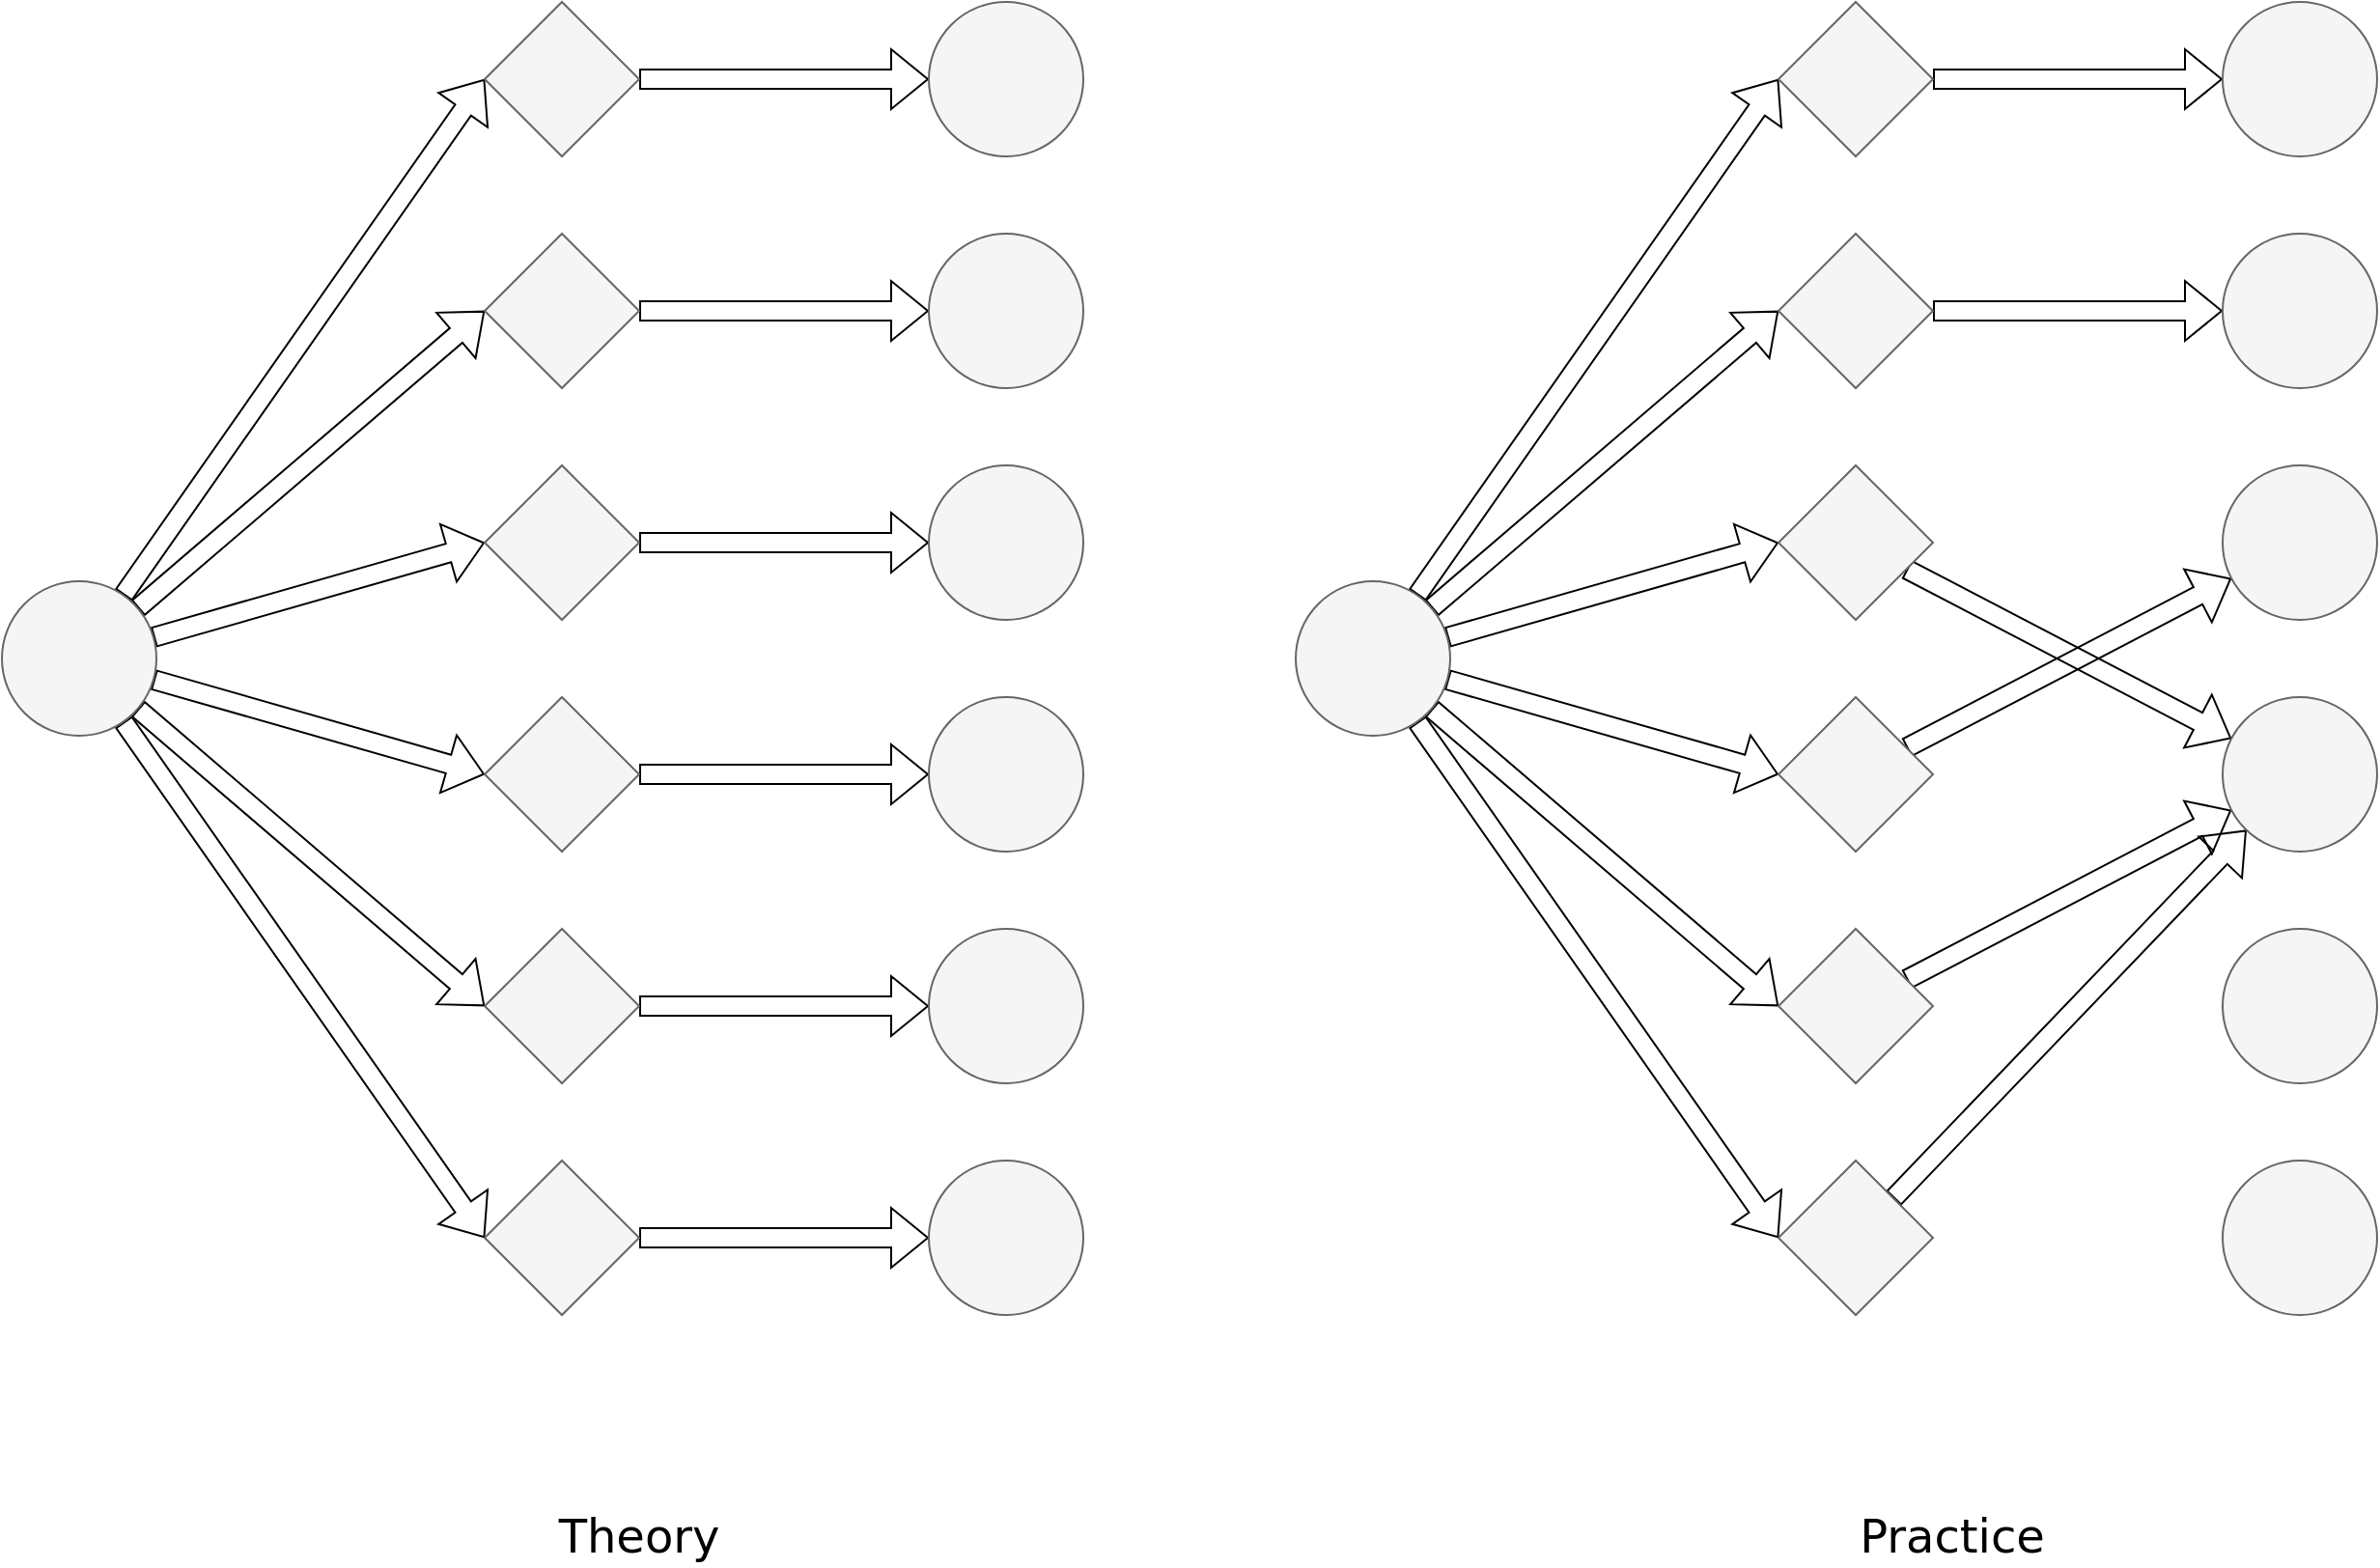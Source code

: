 <mxfile version="18.0.1" type="device"><diagram id="TFlqDwuUzHBcYzw2wpk7" name="Page-1"><mxGraphModel dx="1394" dy="817" grid="1" gridSize="10" guides="1" tooltips="1" connect="1" arrows="1" fold="1" page="1" pageScale="1" pageWidth="1169" pageHeight="827" math="0" shadow="0"><root><mxCell id="0"/><mxCell id="1" parent="0"/><mxCell id="gqNb9kd4nwpK1CoOvEK1-23" style="rounded=0;orthogonalLoop=1;jettySize=auto;html=1;shape=flexArrow;entryX=0;entryY=0.5;entryDx=0;entryDy=0;" edge="1" parent="1" source="gqNb9kd4nwpK1CoOvEK1-10" target="gqNb9kd4nwpK1CoOvEK1-16"><mxGeometry relative="1" as="geometry"/></mxCell><mxCell id="gqNb9kd4nwpK1CoOvEK1-24" style="edgeStyle=none;shape=flexArrow;rounded=0;orthogonalLoop=1;jettySize=auto;html=1;entryX=0;entryY=0.5;entryDx=0;entryDy=0;" edge="1" parent="1" source="gqNb9kd4nwpK1CoOvEK1-10" target="gqNb9kd4nwpK1CoOvEK1-11"><mxGeometry relative="1" as="geometry"/></mxCell><mxCell id="gqNb9kd4nwpK1CoOvEK1-25" style="edgeStyle=none;shape=flexArrow;rounded=0;orthogonalLoop=1;jettySize=auto;html=1;entryX=0;entryY=0.5;entryDx=0;entryDy=0;" edge="1" parent="1" source="gqNb9kd4nwpK1CoOvEK1-10" target="gqNb9kd4nwpK1CoOvEK1-12"><mxGeometry relative="1" as="geometry"/></mxCell><mxCell id="gqNb9kd4nwpK1CoOvEK1-26" style="edgeStyle=none;shape=flexArrow;rounded=0;orthogonalLoop=1;jettySize=auto;html=1;entryX=0;entryY=0.5;entryDx=0;entryDy=0;" edge="1" parent="1" source="gqNb9kd4nwpK1CoOvEK1-10" target="gqNb9kd4nwpK1CoOvEK1-13"><mxGeometry relative="1" as="geometry"/></mxCell><mxCell id="gqNb9kd4nwpK1CoOvEK1-27" style="edgeStyle=none;shape=flexArrow;rounded=0;orthogonalLoop=1;jettySize=auto;html=1;entryX=0;entryY=0.5;entryDx=0;entryDy=0;" edge="1" parent="1" source="gqNb9kd4nwpK1CoOvEK1-10" target="gqNb9kd4nwpK1CoOvEK1-14"><mxGeometry relative="1" as="geometry"/></mxCell><mxCell id="gqNb9kd4nwpK1CoOvEK1-28" style="edgeStyle=none;shape=flexArrow;rounded=0;orthogonalLoop=1;jettySize=auto;html=1;entryX=0;entryY=0.5;entryDx=0;entryDy=0;" edge="1" parent="1" source="gqNb9kd4nwpK1CoOvEK1-10" target="gqNb9kd4nwpK1CoOvEK1-15"><mxGeometry relative="1" as="geometry"/></mxCell><mxCell id="gqNb9kd4nwpK1CoOvEK1-10" value="" style="ellipse;whiteSpace=wrap;html=1;aspect=fixed;fillColor=#f5f5f5;fontColor=#333333;strokeColor=#666666;" vertex="1" parent="1"><mxGeometry x="140" y="390" width="80" height="80" as="geometry"/></mxCell><mxCell id="gqNb9kd4nwpK1CoOvEK1-30" style="edgeStyle=none;shape=flexArrow;rounded=0;orthogonalLoop=1;jettySize=auto;html=1;" edge="1" parent="1" source="gqNb9kd4nwpK1CoOvEK1-11" target="gqNb9kd4nwpK1CoOvEK1-18"><mxGeometry relative="1" as="geometry"/></mxCell><mxCell id="gqNb9kd4nwpK1CoOvEK1-11" value="" style="rhombus;whiteSpace=wrap;html=1;fillColor=#f5f5f5;fontColor=#333333;strokeColor=#666666;" vertex="1" parent="1"><mxGeometry x="390" y="210" width="80" height="80" as="geometry"/></mxCell><mxCell id="gqNb9kd4nwpK1CoOvEK1-31" style="edgeStyle=none;shape=flexArrow;rounded=0;orthogonalLoop=1;jettySize=auto;html=1;" edge="1" parent="1" source="gqNb9kd4nwpK1CoOvEK1-12" target="gqNb9kd4nwpK1CoOvEK1-19"><mxGeometry relative="1" as="geometry"/></mxCell><mxCell id="gqNb9kd4nwpK1CoOvEK1-12" value="" style="rhombus;whiteSpace=wrap;html=1;fillColor=#f5f5f5;fontColor=#333333;strokeColor=#666666;" vertex="1" parent="1"><mxGeometry x="390" y="330" width="80" height="80" as="geometry"/></mxCell><mxCell id="gqNb9kd4nwpK1CoOvEK1-32" style="edgeStyle=none;shape=flexArrow;rounded=0;orthogonalLoop=1;jettySize=auto;html=1;" edge="1" parent="1" source="gqNb9kd4nwpK1CoOvEK1-13" target="gqNb9kd4nwpK1CoOvEK1-20"><mxGeometry relative="1" as="geometry"/></mxCell><mxCell id="gqNb9kd4nwpK1CoOvEK1-13" value="" style="rhombus;whiteSpace=wrap;html=1;fillColor=#f5f5f5;fontColor=#333333;strokeColor=#666666;" vertex="1" parent="1"><mxGeometry x="390" y="450" width="80" height="80" as="geometry"/></mxCell><mxCell id="gqNb9kd4nwpK1CoOvEK1-33" style="edgeStyle=none;shape=flexArrow;rounded=0;orthogonalLoop=1;jettySize=auto;html=1;" edge="1" parent="1" source="gqNb9kd4nwpK1CoOvEK1-14" target="gqNb9kd4nwpK1CoOvEK1-21"><mxGeometry relative="1" as="geometry"/></mxCell><mxCell id="gqNb9kd4nwpK1CoOvEK1-14" value="" style="rhombus;whiteSpace=wrap;html=1;fillColor=#f5f5f5;fontColor=#333333;strokeColor=#666666;" vertex="1" parent="1"><mxGeometry x="390" y="570" width="80" height="80" as="geometry"/></mxCell><mxCell id="gqNb9kd4nwpK1CoOvEK1-34" style="edgeStyle=none;shape=flexArrow;rounded=0;orthogonalLoop=1;jettySize=auto;html=1;" edge="1" parent="1" source="gqNb9kd4nwpK1CoOvEK1-15" target="gqNb9kd4nwpK1CoOvEK1-22"><mxGeometry relative="1" as="geometry"/></mxCell><mxCell id="gqNb9kd4nwpK1CoOvEK1-15" value="" style="rhombus;whiteSpace=wrap;html=1;fillColor=#f5f5f5;fontColor=#333333;strokeColor=#666666;" vertex="1" parent="1"><mxGeometry x="390" y="690" width="80" height="80" as="geometry"/></mxCell><mxCell id="gqNb9kd4nwpK1CoOvEK1-29" style="edgeStyle=none;shape=flexArrow;rounded=0;orthogonalLoop=1;jettySize=auto;html=1;" edge="1" parent="1" source="gqNb9kd4nwpK1CoOvEK1-16" target="gqNb9kd4nwpK1CoOvEK1-17"><mxGeometry relative="1" as="geometry"/></mxCell><mxCell id="gqNb9kd4nwpK1CoOvEK1-16" value="" style="rhombus;whiteSpace=wrap;html=1;fillColor=#f5f5f5;fontColor=#333333;strokeColor=#666666;" vertex="1" parent="1"><mxGeometry x="390" y="90" width="80" height="80" as="geometry"/></mxCell><mxCell id="gqNb9kd4nwpK1CoOvEK1-17" value="" style="ellipse;whiteSpace=wrap;html=1;aspect=fixed;fillColor=#f5f5f5;fontColor=#333333;strokeColor=#666666;" vertex="1" parent="1"><mxGeometry x="620" y="90" width="80" height="80" as="geometry"/></mxCell><mxCell id="gqNb9kd4nwpK1CoOvEK1-18" value="" style="ellipse;whiteSpace=wrap;html=1;aspect=fixed;fillColor=#f5f5f5;fontColor=#333333;strokeColor=#666666;" vertex="1" parent="1"><mxGeometry x="620" y="210" width="80" height="80" as="geometry"/></mxCell><mxCell id="gqNb9kd4nwpK1CoOvEK1-19" value="" style="ellipse;whiteSpace=wrap;html=1;aspect=fixed;fillColor=#f5f5f5;fontColor=#333333;strokeColor=#666666;" vertex="1" parent="1"><mxGeometry x="620" y="330" width="80" height="80" as="geometry"/></mxCell><mxCell id="gqNb9kd4nwpK1CoOvEK1-20" value="" style="ellipse;whiteSpace=wrap;html=1;aspect=fixed;fillColor=#f5f5f5;fontColor=#333333;strokeColor=#666666;" vertex="1" parent="1"><mxGeometry x="620" y="450" width="80" height="80" as="geometry"/></mxCell><mxCell id="gqNb9kd4nwpK1CoOvEK1-21" value="" style="ellipse;whiteSpace=wrap;html=1;aspect=fixed;fillColor=#f5f5f5;fontColor=#333333;strokeColor=#666666;" vertex="1" parent="1"><mxGeometry x="620" y="570" width="80" height="80" as="geometry"/></mxCell><mxCell id="gqNb9kd4nwpK1CoOvEK1-22" value="" style="ellipse;whiteSpace=wrap;html=1;aspect=fixed;fillColor=#f5f5f5;fontColor=#333333;strokeColor=#666666;" vertex="1" parent="1"><mxGeometry x="620" y="690" width="80" height="80" as="geometry"/></mxCell><mxCell id="gqNb9kd4nwpK1CoOvEK1-35" style="rounded=0;orthogonalLoop=1;jettySize=auto;html=1;shape=flexArrow;entryX=0;entryY=0.5;entryDx=0;entryDy=0;" edge="1" parent="1" source="gqNb9kd4nwpK1CoOvEK1-41" target="gqNb9kd4nwpK1CoOvEK1-53"><mxGeometry relative="1" as="geometry"/></mxCell><mxCell id="gqNb9kd4nwpK1CoOvEK1-36" style="edgeStyle=none;shape=flexArrow;rounded=0;orthogonalLoop=1;jettySize=auto;html=1;entryX=0;entryY=0.5;entryDx=0;entryDy=0;" edge="1" parent="1" source="gqNb9kd4nwpK1CoOvEK1-41" target="gqNb9kd4nwpK1CoOvEK1-43"><mxGeometry relative="1" as="geometry"/></mxCell><mxCell id="gqNb9kd4nwpK1CoOvEK1-37" style="edgeStyle=none;shape=flexArrow;rounded=0;orthogonalLoop=1;jettySize=auto;html=1;entryX=0;entryY=0.5;entryDx=0;entryDy=0;" edge="1" parent="1" source="gqNb9kd4nwpK1CoOvEK1-41" target="gqNb9kd4nwpK1CoOvEK1-45"><mxGeometry relative="1" as="geometry"/></mxCell><mxCell id="gqNb9kd4nwpK1CoOvEK1-38" style="edgeStyle=none;shape=flexArrow;rounded=0;orthogonalLoop=1;jettySize=auto;html=1;entryX=0;entryY=0.5;entryDx=0;entryDy=0;" edge="1" parent="1" source="gqNb9kd4nwpK1CoOvEK1-41" target="gqNb9kd4nwpK1CoOvEK1-47"><mxGeometry relative="1" as="geometry"/></mxCell><mxCell id="gqNb9kd4nwpK1CoOvEK1-39" style="edgeStyle=none;shape=flexArrow;rounded=0;orthogonalLoop=1;jettySize=auto;html=1;entryX=0;entryY=0.5;entryDx=0;entryDy=0;" edge="1" parent="1" source="gqNb9kd4nwpK1CoOvEK1-41" target="gqNb9kd4nwpK1CoOvEK1-49"><mxGeometry relative="1" as="geometry"/></mxCell><mxCell id="gqNb9kd4nwpK1CoOvEK1-40" style="edgeStyle=none;shape=flexArrow;rounded=0;orthogonalLoop=1;jettySize=auto;html=1;entryX=0;entryY=0.5;entryDx=0;entryDy=0;" edge="1" parent="1" source="gqNb9kd4nwpK1CoOvEK1-41" target="gqNb9kd4nwpK1CoOvEK1-51"><mxGeometry relative="1" as="geometry"/></mxCell><mxCell id="gqNb9kd4nwpK1CoOvEK1-41" value="" style="ellipse;whiteSpace=wrap;html=1;aspect=fixed;fillColor=#f5f5f5;fontColor=#333333;strokeColor=#666666;" vertex="1" parent="1"><mxGeometry x="810" y="390" width="80" height="80" as="geometry"/></mxCell><mxCell id="gqNb9kd4nwpK1CoOvEK1-61" style="edgeStyle=none;shape=flexArrow;rounded=0;orthogonalLoop=1;jettySize=auto;html=1;" edge="1" parent="1" source="gqNb9kd4nwpK1CoOvEK1-43" target="gqNb9kd4nwpK1CoOvEK1-55"><mxGeometry relative="1" as="geometry"/></mxCell><mxCell id="gqNb9kd4nwpK1CoOvEK1-43" value="" style="rhombus;whiteSpace=wrap;html=1;fillColor=#f5f5f5;fontColor=#333333;strokeColor=#666666;" vertex="1" parent="1"><mxGeometry x="1060" y="210" width="80" height="80" as="geometry"/></mxCell><mxCell id="gqNb9kd4nwpK1CoOvEK1-62" style="edgeStyle=none;shape=flexArrow;rounded=0;orthogonalLoop=1;jettySize=auto;html=1;" edge="1" parent="1" source="gqNb9kd4nwpK1CoOvEK1-45" target="gqNb9kd4nwpK1CoOvEK1-57"><mxGeometry relative="1" as="geometry"/></mxCell><mxCell id="gqNb9kd4nwpK1CoOvEK1-45" value="" style="rhombus;whiteSpace=wrap;html=1;fillColor=#f5f5f5;fontColor=#333333;strokeColor=#666666;" vertex="1" parent="1"><mxGeometry x="1060" y="330" width="80" height="80" as="geometry"/></mxCell><mxCell id="gqNb9kd4nwpK1CoOvEK1-63" style="edgeStyle=none;shape=flexArrow;rounded=0;orthogonalLoop=1;jettySize=auto;html=1;" edge="1" parent="1" source="gqNb9kd4nwpK1CoOvEK1-47" target="gqNb9kd4nwpK1CoOvEK1-56"><mxGeometry relative="1" as="geometry"/></mxCell><mxCell id="gqNb9kd4nwpK1CoOvEK1-47" value="" style="rhombus;whiteSpace=wrap;html=1;fillColor=#f5f5f5;fontColor=#333333;strokeColor=#666666;" vertex="1" parent="1"><mxGeometry x="1060" y="450" width="80" height="80" as="geometry"/></mxCell><mxCell id="gqNb9kd4nwpK1CoOvEK1-64" style="edgeStyle=none;shape=flexArrow;rounded=0;orthogonalLoop=1;jettySize=auto;html=1;" edge="1" parent="1" source="gqNb9kd4nwpK1CoOvEK1-49" target="gqNb9kd4nwpK1CoOvEK1-57"><mxGeometry relative="1" as="geometry"/></mxCell><mxCell id="gqNb9kd4nwpK1CoOvEK1-49" value="" style="rhombus;whiteSpace=wrap;html=1;fillColor=#f5f5f5;fontColor=#333333;strokeColor=#666666;" vertex="1" parent="1"><mxGeometry x="1060" y="570" width="80" height="80" as="geometry"/></mxCell><mxCell id="gqNb9kd4nwpK1CoOvEK1-65" style="edgeStyle=none;shape=flexArrow;rounded=0;orthogonalLoop=1;jettySize=auto;html=1;" edge="1" parent="1" source="gqNb9kd4nwpK1CoOvEK1-51" target="gqNb9kd4nwpK1CoOvEK1-57"><mxGeometry relative="1" as="geometry"/></mxCell><mxCell id="gqNb9kd4nwpK1CoOvEK1-51" value="" style="rhombus;whiteSpace=wrap;html=1;fillColor=#f5f5f5;fontColor=#333333;strokeColor=#666666;" vertex="1" parent="1"><mxGeometry x="1060" y="690" width="80" height="80" as="geometry"/></mxCell><mxCell id="gqNb9kd4nwpK1CoOvEK1-60" style="edgeStyle=none;shape=flexArrow;rounded=0;orthogonalLoop=1;jettySize=auto;html=1;" edge="1" parent="1" source="gqNb9kd4nwpK1CoOvEK1-53" target="gqNb9kd4nwpK1CoOvEK1-54"><mxGeometry relative="1" as="geometry"/></mxCell><mxCell id="gqNb9kd4nwpK1CoOvEK1-53" value="" style="rhombus;whiteSpace=wrap;html=1;fillColor=#f5f5f5;fontColor=#333333;strokeColor=#666666;" vertex="1" parent="1"><mxGeometry x="1060" y="90" width="80" height="80" as="geometry"/></mxCell><mxCell id="gqNb9kd4nwpK1CoOvEK1-54" value="" style="ellipse;whiteSpace=wrap;html=1;aspect=fixed;fillColor=#f5f5f5;fontColor=#333333;strokeColor=#666666;" vertex="1" parent="1"><mxGeometry x="1290" y="90" width="80" height="80" as="geometry"/></mxCell><mxCell id="gqNb9kd4nwpK1CoOvEK1-55" value="" style="ellipse;whiteSpace=wrap;html=1;aspect=fixed;fillColor=#f5f5f5;fontColor=#333333;strokeColor=#666666;" vertex="1" parent="1"><mxGeometry x="1290" y="210" width="80" height="80" as="geometry"/></mxCell><mxCell id="gqNb9kd4nwpK1CoOvEK1-56" value="" style="ellipse;whiteSpace=wrap;html=1;aspect=fixed;fillColor=#f5f5f5;fontColor=#333333;strokeColor=#666666;" vertex="1" parent="1"><mxGeometry x="1290" y="330" width="80" height="80" as="geometry"/></mxCell><mxCell id="gqNb9kd4nwpK1CoOvEK1-57" value="" style="ellipse;whiteSpace=wrap;html=1;aspect=fixed;fillColor=#f5f5f5;fontColor=#333333;strokeColor=#666666;" vertex="1" parent="1"><mxGeometry x="1290" y="450" width="80" height="80" as="geometry"/></mxCell><mxCell id="gqNb9kd4nwpK1CoOvEK1-58" value="" style="ellipse;whiteSpace=wrap;html=1;aspect=fixed;fillColor=#f5f5f5;fontColor=#333333;strokeColor=#666666;" vertex="1" parent="1"><mxGeometry x="1290" y="570" width="80" height="80" as="geometry"/></mxCell><mxCell id="gqNb9kd4nwpK1CoOvEK1-59" value="" style="ellipse;whiteSpace=wrap;html=1;aspect=fixed;fillColor=#f5f5f5;fontColor=#333333;strokeColor=#666666;" vertex="1" parent="1"><mxGeometry x="1290" y="690" width="80" height="80" as="geometry"/></mxCell><mxCell id="gqNb9kd4nwpK1CoOvEK1-66" value="Theory" style="text;html=1;strokeColor=none;fillColor=none;align=center;verticalAlign=middle;whiteSpace=wrap;rounded=0;fontFamily=Dejavu Sans;fontSize=24;" vertex="1" parent="1"><mxGeometry x="440" y="870" width="60" height="30" as="geometry"/></mxCell><mxCell id="gqNb9kd4nwpK1CoOvEK1-67" value="Practice" style="text;html=1;strokeColor=none;fillColor=none;align=center;verticalAlign=middle;whiteSpace=wrap;rounded=0;fontFamily=Dejavu Sans;fontSize=24;" vertex="1" parent="1"><mxGeometry x="1120" y="870" width="60" height="30" as="geometry"/></mxCell></root></mxGraphModel></diagram></mxfile>